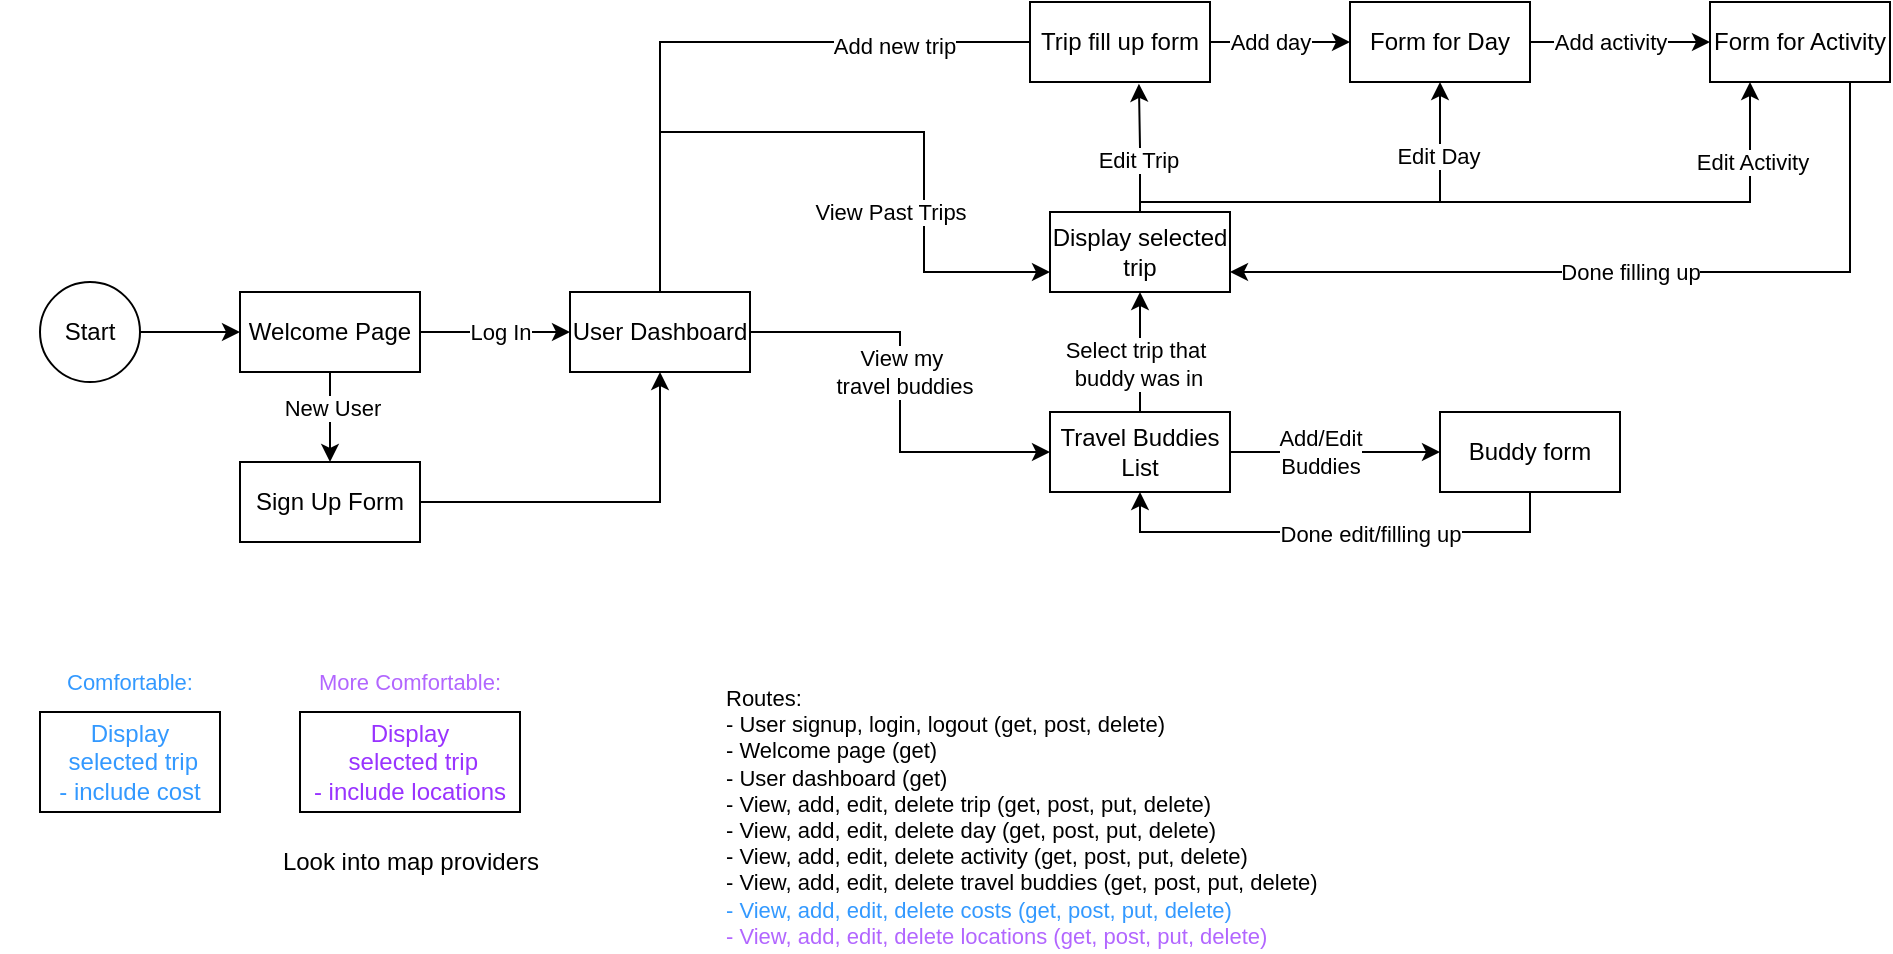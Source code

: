 <mxfile version="15.8.7" type="device"><diagram id="VQeTT7cgmYS-5ooAsb-K" name="Page-1"><mxGraphModel dx="978" dy="674" grid="1" gridSize="10" guides="1" tooltips="1" connect="1" arrows="1" fold="1" page="1" pageScale="1" pageWidth="850" pageHeight="1100" math="0" shadow="0"><root><mxCell id="0"/><mxCell id="1" parent="0"/><mxCell id="1bFONtQXqVvZIGN4UI6B-53" style="edgeStyle=orthogonalEdgeStyle;rounded=0;orthogonalLoop=1;jettySize=auto;html=1;entryX=0;entryY=0.5;entryDx=0;entryDy=0;endArrow=classic;endFill=1;" parent="1" source="1bFONtQXqVvZIGN4UI6B-1" target="1bFONtQXqVvZIGN4UI6B-2" edge="1"><mxGeometry relative="1" as="geometry"/></mxCell><mxCell id="1bFONtQXqVvZIGN4UI6B-1" value="Start" style="ellipse;whiteSpace=wrap;html=1;aspect=fixed;" parent="1" vertex="1"><mxGeometry x="70" y="205" width="50" height="50" as="geometry"/></mxCell><mxCell id="1bFONtQXqVvZIGN4UI6B-5" style="edgeStyle=orthogonalEdgeStyle;rounded=0;orthogonalLoop=1;jettySize=auto;html=1;exitX=1;exitY=0.5;exitDx=0;exitDy=0;entryX=0;entryY=0.5;entryDx=0;entryDy=0;" parent="1" source="1bFONtQXqVvZIGN4UI6B-2" target="1bFONtQXqVvZIGN4UI6B-3" edge="1"><mxGeometry relative="1" as="geometry"/></mxCell><mxCell id="1bFONtQXqVvZIGN4UI6B-21" value="Log In" style="edgeLabel;html=1;align=center;verticalAlign=middle;resizable=0;points=[];" parent="1bFONtQXqVvZIGN4UI6B-5" vertex="1" connectable="0"><mxGeometry x="0.121" relative="1" as="geometry"><mxPoint x="-2" as="offset"/></mxGeometry></mxCell><mxCell id="1bFONtQXqVvZIGN4UI6B-7" style="edgeStyle=orthogonalEdgeStyle;rounded=0;orthogonalLoop=1;jettySize=auto;html=1;exitX=0.5;exitY=1;exitDx=0;exitDy=0;entryX=0.5;entryY=0;entryDx=0;entryDy=0;" parent="1" source="1bFONtQXqVvZIGN4UI6B-2" target="1bFONtQXqVvZIGN4UI6B-4" edge="1"><mxGeometry relative="1" as="geometry"/></mxCell><mxCell id="1bFONtQXqVvZIGN4UI6B-20" value="New User" style="edgeLabel;html=1;align=center;verticalAlign=middle;resizable=0;points=[];" parent="1bFONtQXqVvZIGN4UI6B-7" vertex="1" connectable="0"><mxGeometry x="-0.21" y="1" relative="1" as="geometry"><mxPoint as="offset"/></mxGeometry></mxCell><mxCell id="1bFONtQXqVvZIGN4UI6B-2" value="Welcome Page" style="rounded=0;whiteSpace=wrap;html=1;" parent="1" vertex="1"><mxGeometry x="170" y="210" width="90" height="40" as="geometry"/></mxCell><mxCell id="1bFONtQXqVvZIGN4UI6B-16" style="edgeStyle=orthogonalEdgeStyle;rounded=0;orthogonalLoop=1;jettySize=auto;html=1;entryX=0;entryY=0.75;entryDx=0;entryDy=0;" parent="1" target="1bFONtQXqVvZIGN4UI6B-12" edge="1"><mxGeometry relative="1" as="geometry"><mxPoint x="450" y="130" as="sourcePoint"/><Array as="points"><mxPoint x="512" y="130"/><mxPoint x="512" y="200"/></Array></mxGeometry></mxCell><mxCell id="1bFONtQXqVvZIGN4UI6B-18" value="View Past Trips" style="edgeLabel;html=1;align=center;verticalAlign=middle;resizable=0;points=[];" parent="1bFONtQXqVvZIGN4UI6B-16" vertex="1" connectable="0"><mxGeometry x="0.575" y="1" relative="1" as="geometry"><mxPoint x="-39" y="-29" as="offset"/></mxGeometry></mxCell><mxCell id="1bFONtQXqVvZIGN4UI6B-39" style="edgeStyle=orthogonalEdgeStyle;rounded=0;orthogonalLoop=1;jettySize=auto;html=1;exitX=0.5;exitY=0;exitDx=0;exitDy=0;endArrow=none;endFill=0;" parent="1" source="1bFONtQXqVvZIGN4UI6B-3" edge="1"><mxGeometry relative="1" as="geometry"><mxPoint x="450" y="130" as="targetPoint"/><Array as="points"><mxPoint x="380" y="130"/></Array></mxGeometry></mxCell><mxCell id="1bFONtQXqVvZIGN4UI6B-41" style="edgeStyle=orthogonalEdgeStyle;rounded=0;orthogonalLoop=1;jettySize=auto;html=1;exitX=0.5;exitY=0;exitDx=0;exitDy=0;entryX=0;entryY=0.5;entryDx=0;entryDy=0;endArrow=none;endFill=0;" parent="1" source="1bFONtQXqVvZIGN4UI6B-3" target="1bFONtQXqVvZIGN4UI6B-11" edge="1"><mxGeometry relative="1" as="geometry"/></mxCell><mxCell id="1bFONtQXqVvZIGN4UI6B-42" value="Add new trip" style="edgeLabel;html=1;align=center;verticalAlign=middle;resizable=0;points=[];" parent="1bFONtQXqVvZIGN4UI6B-41" vertex="1" connectable="0"><mxGeometry x="0.558" y="-2" relative="1" as="geometry"><mxPoint as="offset"/></mxGeometry></mxCell><mxCell id="1bFONtQXqVvZIGN4UI6B-44" style="edgeStyle=orthogonalEdgeStyle;rounded=0;orthogonalLoop=1;jettySize=auto;html=1;exitX=1;exitY=0.5;exitDx=0;exitDy=0;entryX=0;entryY=0.5;entryDx=0;entryDy=0;endArrow=classic;endFill=1;" parent="1" source="1bFONtQXqVvZIGN4UI6B-3" target="1bFONtQXqVvZIGN4UI6B-43" edge="1"><mxGeometry relative="1" as="geometry"/></mxCell><mxCell id="1bFONtQXqVvZIGN4UI6B-45" value="View my&amp;nbsp;&lt;br&gt;travel buddies" style="edgeLabel;html=1;align=center;verticalAlign=middle;resizable=0;points=[];" parent="1bFONtQXqVvZIGN4UI6B-44" vertex="1" connectable="0"><mxGeometry x="-0.2" y="-1" relative="1" as="geometry"><mxPoint x="3" y="11" as="offset"/></mxGeometry></mxCell><mxCell id="1bFONtQXqVvZIGN4UI6B-3" value="User Dashboard" style="rounded=0;whiteSpace=wrap;html=1;" parent="1" vertex="1"><mxGeometry x="335" y="210" width="90" height="40" as="geometry"/></mxCell><mxCell id="1bFONtQXqVvZIGN4UI6B-9" style="edgeStyle=orthogonalEdgeStyle;rounded=0;orthogonalLoop=1;jettySize=auto;html=1;exitX=1;exitY=0.5;exitDx=0;exitDy=0;entryX=0.5;entryY=1;entryDx=0;entryDy=0;" parent="1" source="1bFONtQXqVvZIGN4UI6B-4" target="1bFONtQXqVvZIGN4UI6B-3" edge="1"><mxGeometry relative="1" as="geometry"/></mxCell><mxCell id="1bFONtQXqVvZIGN4UI6B-4" value="Sign Up Form" style="rounded=0;whiteSpace=wrap;html=1;" parent="1" vertex="1"><mxGeometry x="170" y="295" width="90" height="40" as="geometry"/></mxCell><mxCell id="1bFONtQXqVvZIGN4UI6B-24" style="edgeStyle=orthogonalEdgeStyle;rounded=0;orthogonalLoop=1;jettySize=auto;html=1;exitX=1;exitY=0.5;exitDx=0;exitDy=0;entryX=0;entryY=0.5;entryDx=0;entryDy=0;" parent="1" source="1bFONtQXqVvZIGN4UI6B-11" target="1bFONtQXqVvZIGN4UI6B-22" edge="1"><mxGeometry relative="1" as="geometry"/></mxCell><mxCell id="1bFONtQXqVvZIGN4UI6B-26" value="Add day" style="edgeLabel;html=1;align=center;verticalAlign=middle;resizable=0;points=[];" parent="1bFONtQXqVvZIGN4UI6B-24" vertex="1" connectable="0"><mxGeometry x="0.219" relative="1" as="geometry"><mxPoint x="-13" as="offset"/></mxGeometry></mxCell><mxCell id="1bFONtQXqVvZIGN4UI6B-11" value="Trip fill up form" style="rounded=0;whiteSpace=wrap;html=1;" parent="1" vertex="1"><mxGeometry x="565" y="65" width="90" height="40" as="geometry"/></mxCell><mxCell id="1bFONtQXqVvZIGN4UI6B-31" style="edgeStyle=orthogonalEdgeStyle;rounded=0;orthogonalLoop=1;jettySize=auto;html=1;entryX=0.605;entryY=1.022;entryDx=0;entryDy=0;entryPerimeter=0;" parent="1" source="1bFONtQXqVvZIGN4UI6B-12" target="1bFONtQXqVvZIGN4UI6B-11" edge="1"><mxGeometry relative="1" as="geometry"/></mxCell><mxCell id="1bFONtQXqVvZIGN4UI6B-32" value="Edit Trip" style="edgeLabel;html=1;align=center;verticalAlign=middle;resizable=0;points=[];" parent="1bFONtQXqVvZIGN4UI6B-31" vertex="1" connectable="0"><mxGeometry x="-0.191" y="1" relative="1" as="geometry"><mxPoint as="offset"/></mxGeometry></mxCell><mxCell id="1bFONtQXqVvZIGN4UI6B-33" style="edgeStyle=orthogonalEdgeStyle;rounded=0;orthogonalLoop=1;jettySize=auto;html=1;entryX=0.5;entryY=1;entryDx=0;entryDy=0;" parent="1" source="1bFONtQXqVvZIGN4UI6B-12" target="1bFONtQXqVvZIGN4UI6B-22" edge="1"><mxGeometry relative="1" as="geometry"><Array as="points"><mxPoint x="620" y="165"/><mxPoint x="770" y="165"/></Array></mxGeometry></mxCell><mxCell id="1bFONtQXqVvZIGN4UI6B-35" value="Edit Day" style="edgeLabel;html=1;align=center;verticalAlign=middle;resizable=0;points=[];" parent="1bFONtQXqVvZIGN4UI6B-33" vertex="1" connectable="0"><mxGeometry x="0.658" y="1" relative="1" as="geometry"><mxPoint as="offset"/></mxGeometry></mxCell><mxCell id="1bFONtQXqVvZIGN4UI6B-34" style="edgeStyle=orthogonalEdgeStyle;rounded=0;orthogonalLoop=1;jettySize=auto;html=1;" parent="1" source="1bFONtQXqVvZIGN4UI6B-12" target="1bFONtQXqVvZIGN4UI6B-23" edge="1"><mxGeometry relative="1" as="geometry"><Array as="points"><mxPoint x="620" y="165"/><mxPoint x="925" y="165"/></Array></mxGeometry></mxCell><mxCell id="1bFONtQXqVvZIGN4UI6B-36" value="Edit Activity" style="edgeLabel;html=1;align=center;verticalAlign=middle;resizable=0;points=[];" parent="1bFONtQXqVvZIGN4UI6B-34" vertex="1" connectable="0"><mxGeometry x="0.768" y="-1" relative="1" as="geometry"><mxPoint y="-3" as="offset"/></mxGeometry></mxCell><mxCell id="1bFONtQXqVvZIGN4UI6B-12" value="Display selected trip" style="rounded=0;whiteSpace=wrap;html=1;" parent="1" vertex="1"><mxGeometry x="575" y="170" width="90" height="40" as="geometry"/></mxCell><mxCell id="1bFONtQXqVvZIGN4UI6B-27" style="edgeStyle=orthogonalEdgeStyle;rounded=0;orthogonalLoop=1;jettySize=auto;html=1;exitX=1;exitY=0.5;exitDx=0;exitDy=0;entryX=0;entryY=0.5;entryDx=0;entryDy=0;" parent="1" source="1bFONtQXqVvZIGN4UI6B-22" target="1bFONtQXqVvZIGN4UI6B-23" edge="1"><mxGeometry relative="1" as="geometry"/></mxCell><mxCell id="1bFONtQXqVvZIGN4UI6B-28" value="Add activity" style="edgeLabel;html=1;align=center;verticalAlign=middle;resizable=0;points=[];" parent="1bFONtQXqVvZIGN4UI6B-27" vertex="1" connectable="0"><mxGeometry x="0.254" y="2" relative="1" as="geometry"><mxPoint x="-17" y="2" as="offset"/></mxGeometry></mxCell><mxCell id="1bFONtQXqVvZIGN4UI6B-22" value="Form for Day" style="rounded=0;whiteSpace=wrap;html=1;" parent="1" vertex="1"><mxGeometry x="725" y="65" width="90" height="40" as="geometry"/></mxCell><mxCell id="1bFONtQXqVvZIGN4UI6B-29" style="edgeStyle=orthogonalEdgeStyle;rounded=0;orthogonalLoop=1;jettySize=auto;html=1;entryX=1;entryY=0.75;entryDx=0;entryDy=0;" parent="1" source="1bFONtQXqVvZIGN4UI6B-23" target="1bFONtQXqVvZIGN4UI6B-12" edge="1"><mxGeometry relative="1" as="geometry"><Array as="points"><mxPoint x="975" y="200"/></Array></mxGeometry></mxCell><mxCell id="1bFONtQXqVvZIGN4UI6B-30" value="Done filling up" style="edgeLabel;html=1;align=center;verticalAlign=middle;resizable=0;points=[];" parent="1bFONtQXqVvZIGN4UI6B-29" vertex="1" connectable="0"><mxGeometry x="0.013" relative="1" as="geometry"><mxPoint as="offset"/></mxGeometry></mxCell><mxCell id="1bFONtQXqVvZIGN4UI6B-23" value="Form for Activity" style="rounded=0;whiteSpace=wrap;html=1;" parent="1" vertex="1"><mxGeometry x="905" y="65" width="90" height="40" as="geometry"/></mxCell><mxCell id="1bFONtQXqVvZIGN4UI6B-46" style="edgeStyle=orthogonalEdgeStyle;rounded=0;orthogonalLoop=1;jettySize=auto;html=1;entryX=0.5;entryY=1;entryDx=0;entryDy=0;endArrow=classic;endFill=1;" parent="1" source="1bFONtQXqVvZIGN4UI6B-43" target="1bFONtQXqVvZIGN4UI6B-12" edge="1"><mxGeometry relative="1" as="geometry"/></mxCell><mxCell id="1bFONtQXqVvZIGN4UI6B-47" value="Select trip that&amp;nbsp;&lt;br&gt;buddy was in" style="edgeLabel;html=1;align=center;verticalAlign=middle;resizable=0;points=[];" parent="1bFONtQXqVvZIGN4UI6B-46" vertex="1" connectable="0"><mxGeometry x="-0.189" y="1" relative="1" as="geometry"><mxPoint as="offset"/></mxGeometry></mxCell><mxCell id="1bFONtQXqVvZIGN4UI6B-49" style="edgeStyle=orthogonalEdgeStyle;rounded=0;orthogonalLoop=1;jettySize=auto;html=1;exitX=1;exitY=0.5;exitDx=0;exitDy=0;entryX=0;entryY=0.5;entryDx=0;entryDy=0;endArrow=classic;endFill=1;" parent="1" source="1bFONtQXqVvZIGN4UI6B-43" target="1bFONtQXqVvZIGN4UI6B-48" edge="1"><mxGeometry relative="1" as="geometry"/></mxCell><mxCell id="1bFONtQXqVvZIGN4UI6B-50" value="Add/Edit&lt;br&gt;Buddies" style="edgeLabel;html=1;align=center;verticalAlign=middle;resizable=0;points=[];" parent="1bFONtQXqVvZIGN4UI6B-49" vertex="1" connectable="0"><mxGeometry x="-0.314" relative="1" as="geometry"><mxPoint x="9" as="offset"/></mxGeometry></mxCell><mxCell id="1bFONtQXqVvZIGN4UI6B-43" value="Travel Buddies&lt;br&gt;List" style="rounded=0;whiteSpace=wrap;html=1;" parent="1" vertex="1"><mxGeometry x="575" y="270" width="90" height="40" as="geometry"/></mxCell><mxCell id="1bFONtQXqVvZIGN4UI6B-51" style="edgeStyle=orthogonalEdgeStyle;rounded=0;orthogonalLoop=1;jettySize=auto;html=1;entryX=0.5;entryY=1;entryDx=0;entryDy=0;endArrow=classic;endFill=1;" parent="1" source="1bFONtQXqVvZIGN4UI6B-48" target="1bFONtQXqVvZIGN4UI6B-43" edge="1"><mxGeometry relative="1" as="geometry"><Array as="points"><mxPoint x="815" y="330"/><mxPoint x="620" y="330"/></Array></mxGeometry></mxCell><mxCell id="1bFONtQXqVvZIGN4UI6B-52" value="Done edit/filling up" style="edgeLabel;html=1;align=center;verticalAlign=middle;resizable=0;points=[];" parent="1bFONtQXqVvZIGN4UI6B-51" vertex="1" connectable="0"><mxGeometry x="-0.149" y="1" relative="1" as="geometry"><mxPoint as="offset"/></mxGeometry></mxCell><mxCell id="1bFONtQXqVvZIGN4UI6B-48" value="Buddy form" style="rounded=0;whiteSpace=wrap;html=1;" parent="1" vertex="1"><mxGeometry x="770" y="270" width="90" height="40" as="geometry"/></mxCell><mxCell id="1bFONtQXqVvZIGN4UI6B-55" value="&lt;font style=&quot;font-size: 11px&quot; color=&quot;#3399ff&quot;&gt;Comfortable:&lt;/font&gt;" style="text;html=1;strokeColor=none;fillColor=none;align=center;verticalAlign=middle;whiteSpace=wrap;rounded=0;fontSize=10;" parent="1" vertex="1"><mxGeometry x="50" y="390" width="130" height="30" as="geometry"/></mxCell><mxCell id="1bFONtQXqVvZIGN4UI6B-56" value="&lt;font color=&quot;#3399ff&quot;&gt;Display&lt;br&gt;&amp;nbsp;selected trip&lt;br&gt;- include cost&lt;/font&gt;" style="rounded=0;whiteSpace=wrap;html=1;" parent="1" vertex="1"><mxGeometry x="70" y="420" width="90" height="50" as="geometry"/></mxCell><mxCell id="1bFONtQXqVvZIGN4UI6B-57" value="&lt;font style=&quot;font-size: 11px&quot; color=&quot;#b266ff&quot;&gt;More Comfortable:&lt;/font&gt;" style="text;html=1;strokeColor=none;fillColor=none;align=center;verticalAlign=middle;whiteSpace=wrap;rounded=0;fontSize=10;" parent="1" vertex="1"><mxGeometry x="190" y="390" width="130" height="30" as="geometry"/></mxCell><mxCell id="1bFONtQXqVvZIGN4UI6B-58" value="&lt;font&gt;Display&lt;br&gt;&amp;nbsp;selected trip&lt;br&gt;- include locations&lt;/font&gt;" style="rounded=0;whiteSpace=wrap;html=1;fontColor=#9933FF;" parent="1" vertex="1"><mxGeometry x="200" y="420" width="110" height="50" as="geometry"/></mxCell><mxCell id="1bFONtQXqVvZIGN4UI6B-59" value="&lt;font color=&quot;#000000&quot;&gt;Routes:&lt;br&gt;- User signup, login, logout (get, post, delete)&lt;br&gt;- Welcome page (get)&lt;br&gt;- User dashboard (get)&lt;br&gt;- View, add, edit, delete trip (get, post, put, delete)&lt;br&gt;-&amp;nbsp;&lt;/font&gt;&lt;span style=&quot;color: rgb(0 , 0 , 0)&quot;&gt;View, add,&lt;/span&gt;&lt;span style=&quot;color: rgb(0 , 0 , 0)&quot;&gt;&amp;nbsp;edit, delete day (get, post, put, delete)&lt;br&gt;&lt;/span&gt;&lt;font color=&quot;#000000&quot;&gt;-&amp;nbsp;&lt;/font&gt;&lt;span style=&quot;color: rgb(0 , 0 , 0)&quot;&gt;View, add,&lt;/span&gt;&lt;span style=&quot;color: rgb(0 , 0 , 0)&quot;&gt;&amp;nbsp;edit, delete activity (get, post, put, delete)&lt;br&gt;&lt;/span&gt;&lt;font color=&quot;#000000&quot;&gt;-&amp;nbsp;&lt;/font&gt;&lt;span style=&quot;color: rgb(0 , 0 , 0)&quot;&gt;View, add,&lt;/span&gt;&lt;span style=&quot;color: rgb(0 , 0 , 0)&quot;&gt;&amp;nbsp;edit, delete travel buddies (get, post, put, delete)&lt;br&gt;&lt;/span&gt;&lt;font color=&quot;#3399ff&quot;&gt;-&amp;nbsp;View, add, edit, delete costs (get, post, put, delete)&lt;/font&gt;&lt;br&gt;-&amp;nbsp;View, add, edit, delete locations&amp;nbsp;(get, post, put, delete)&lt;font color=&quot;#000000&quot;&gt;&lt;br&gt;&lt;/font&gt;" style="text;html=1;strokeColor=none;fillColor=none;align=left;verticalAlign=top;whiteSpace=wrap;rounded=0;fontSize=11;fontColor=#B266FF;" parent="1" vertex="1"><mxGeometry x="411" y="400" width="309" height="140" as="geometry"/></mxCell><mxCell id="YZqLFb2P2Iu8wKf7I3Gj-1" value="Look into map providers" style="text;html=1;strokeColor=none;fillColor=none;align=center;verticalAlign=middle;whiteSpace=wrap;rounded=0;" vertex="1" parent="1"><mxGeometry x="182.5" y="480" width="145" height="30" as="geometry"/></mxCell></root></mxGraphModel></diagram></mxfile>
